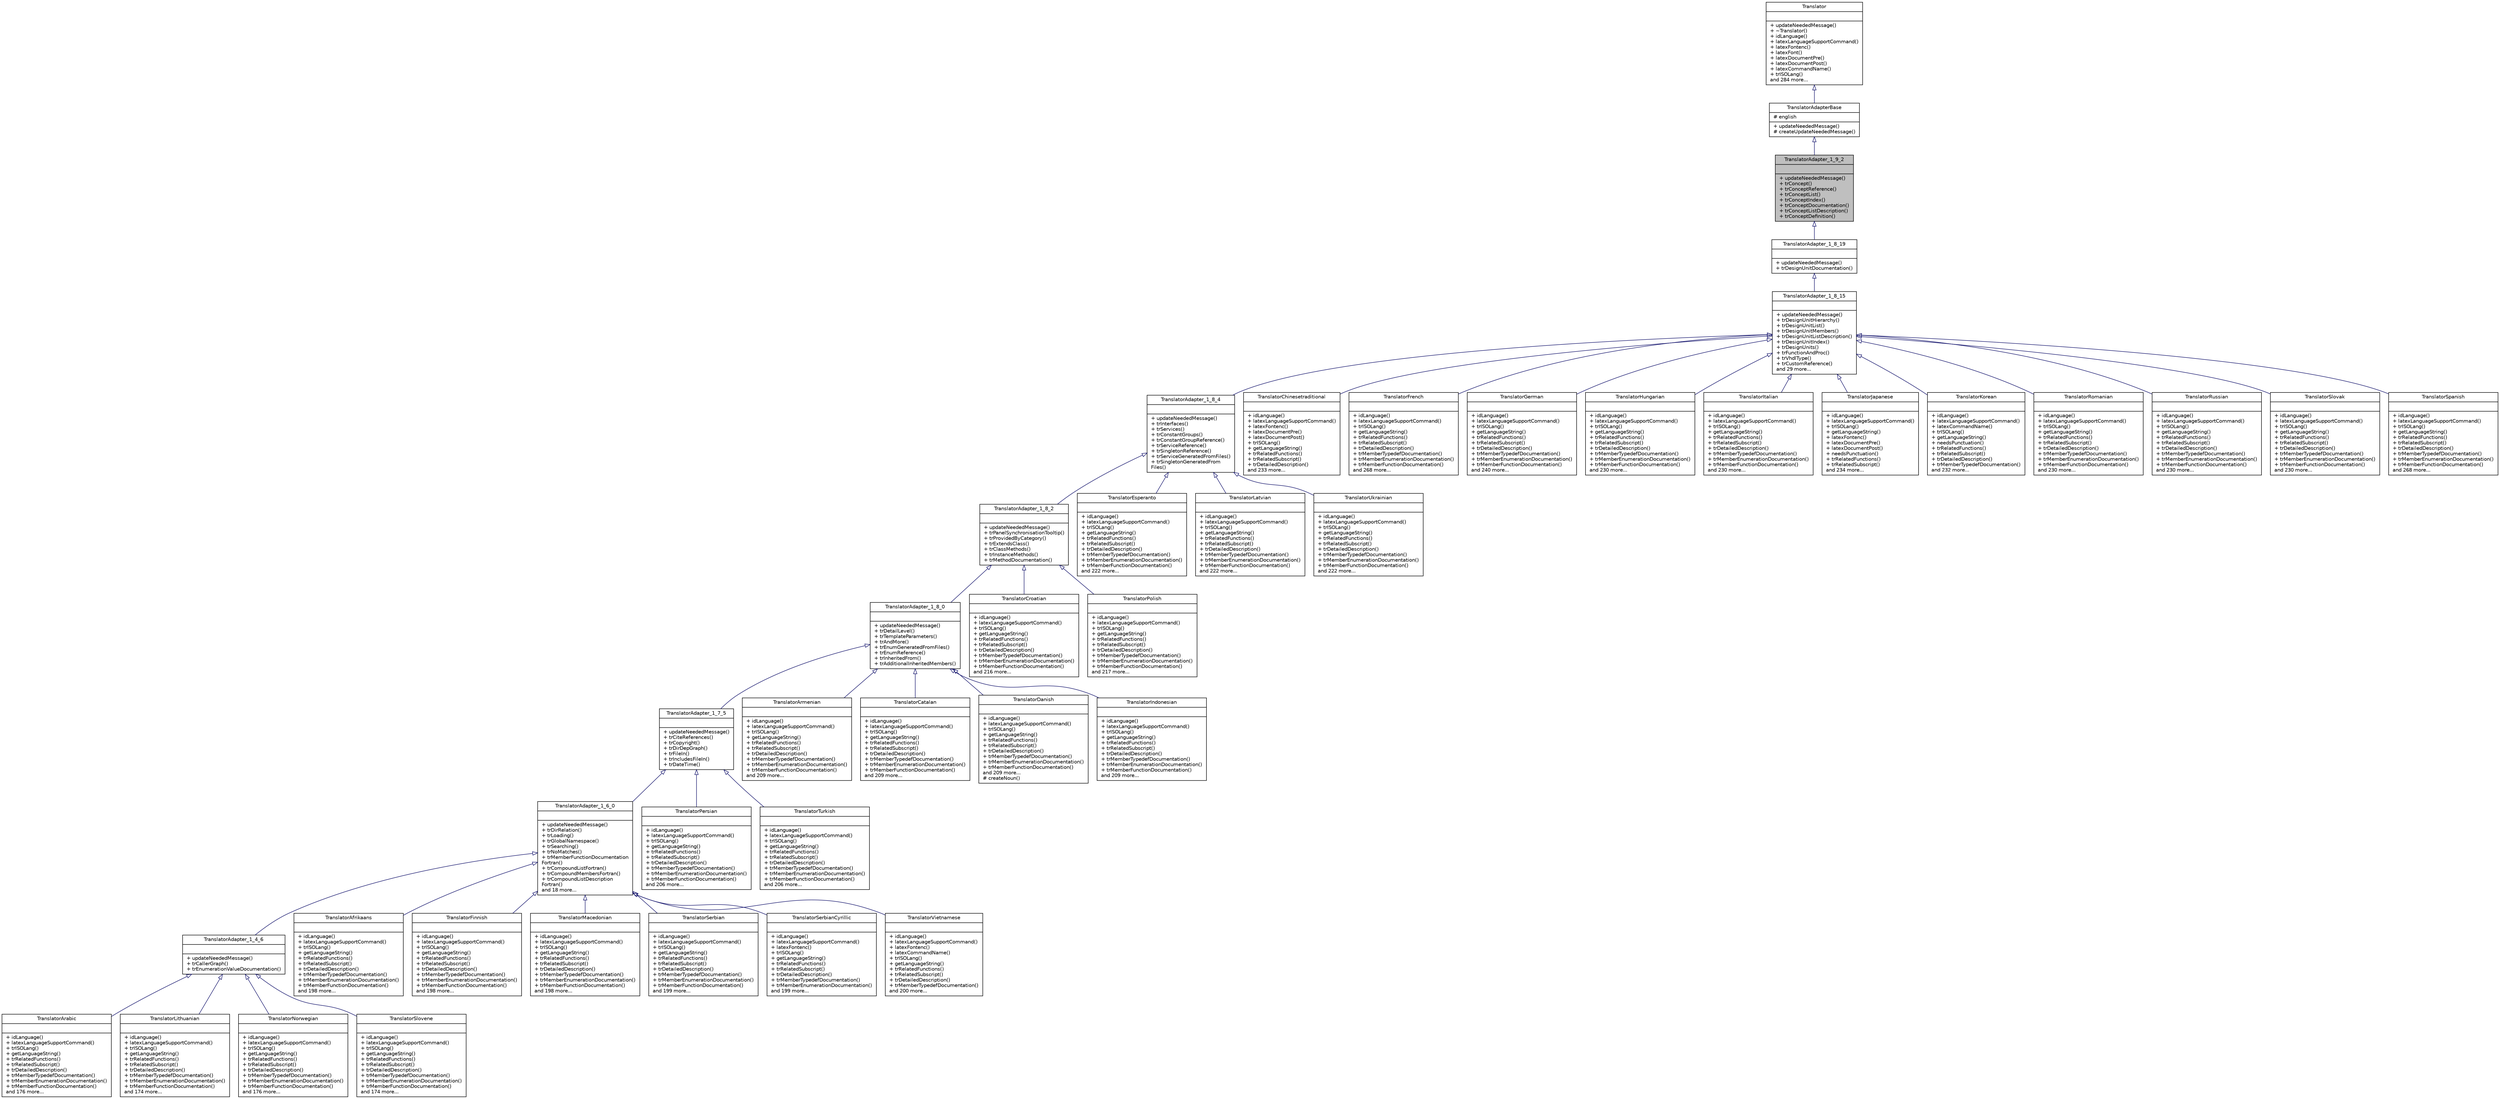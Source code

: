 digraph "TranslatorAdapter_1_9_2"
{
 // LATEX_PDF_SIZE
  edge [fontname="Helvetica",fontsize="10",labelfontname="Helvetica",labelfontsize="10"];
  node [fontname="Helvetica",fontsize="10",shape=record];
  Node1 [label="{TranslatorAdapter_1_9_2\n||+ updateNeededMessage()\l+ trConcept()\l+ trConceptReference()\l+ trConceptList()\l+ trConceptIndex()\l+ trConceptDocumentation()\l+ trConceptListDescription()\l+ trConceptDefinition()\l}",height=0.2,width=0.4,color="black", fillcolor="grey75", style="filled", fontcolor="black",tooltip=" "];
  Node2 -> Node1 [dir="back",color="midnightblue",fontsize="10",style="solid",arrowtail="onormal",fontname="Helvetica"];
  Node2 [label="{TranslatorAdapterBase\n|# english\l|+ updateNeededMessage()\l# createUpdateNeededMessage()\l}",height=0.2,width=0.4,color="black", fillcolor="white", style="filled",URL="$classTranslatorAdapterBase.html",tooltip=" "];
  Node3 -> Node2 [dir="back",color="midnightblue",fontsize="10",style="solid",arrowtail="onormal",fontname="Helvetica"];
  Node3 [label="{Translator\n||+ updateNeededMessage()\l+ ~Translator()\l+ idLanguage()\l+ latexLanguageSupportCommand()\l+ latexFontenc()\l+ latexFont()\l+ latexDocumentPre()\l+ latexDocumentPost()\l+ latexCommandName()\l+ trISOLang()\land 284 more...\l}",height=0.2,width=0.4,color="black", fillcolor="white", style="filled",URL="$classTranslator.html",tooltip=" "];
  Node1 -> Node4 [dir="back",color="midnightblue",fontsize="10",style="solid",arrowtail="onormal",fontname="Helvetica"];
  Node4 [label="{TranslatorAdapter_1_8_19\n||+ updateNeededMessage()\l+ trDesignUnitDocumentation()\l}",height=0.2,width=0.4,color="black", fillcolor="white", style="filled",URL="$classTranslatorAdapter__1__8__19.html",tooltip=" "];
  Node4 -> Node5 [dir="back",color="midnightblue",fontsize="10",style="solid",arrowtail="onormal",fontname="Helvetica"];
  Node5 [label="{TranslatorAdapter_1_8_15\n||+ updateNeededMessage()\l+ trDesignUnitHierarchy()\l+ trDesignUnitList()\l+ trDesignUnitMembers()\l+ trDesignUnitListDescription()\l+ trDesignUnitIndex()\l+ trDesignUnits()\l+ trFunctionAndProc()\l+ trVhdlType()\l+ trCustomReference()\land 29 more...\l}",height=0.2,width=0.4,color="black", fillcolor="white", style="filled",URL="$classTranslatorAdapter__1__8__15.html",tooltip=" "];
  Node5 -> Node6 [dir="back",color="midnightblue",fontsize="10",style="solid",arrowtail="onormal",fontname="Helvetica"];
  Node6 [label="{TranslatorAdapter_1_8_4\n||+ updateNeededMessage()\l+ trInterfaces()\l+ trServices()\l+ trConstantGroups()\l+ trConstantGroupReference()\l+ trServiceReference()\l+ trSingletonReference()\l+ trServiceGeneratedFromFiles()\l+ trSingletonGeneratedFrom\lFiles()\l}",height=0.2,width=0.4,color="black", fillcolor="white", style="filled",URL="$classTranslatorAdapter__1__8__4.html",tooltip=" "];
  Node6 -> Node7 [dir="back",color="midnightblue",fontsize="10",style="solid",arrowtail="onormal",fontname="Helvetica"];
  Node7 [label="{TranslatorAdapter_1_8_2\n||+ updateNeededMessage()\l+ trPanelSynchronisationTooltip()\l+ trProvidedByCategory()\l+ trExtendsClass()\l+ trClassMethods()\l+ trInstanceMethods()\l+ trMethodDocumentation()\l}",height=0.2,width=0.4,color="black", fillcolor="white", style="filled",URL="$classTranslatorAdapter__1__8__2.html",tooltip=" "];
  Node7 -> Node8 [dir="back",color="midnightblue",fontsize="10",style="solid",arrowtail="onormal",fontname="Helvetica"];
  Node8 [label="{TranslatorAdapter_1_8_0\n||+ updateNeededMessage()\l+ trDetailLevel()\l+ trTemplateParameters()\l+ trAndMore()\l+ trEnumGeneratedFromFiles()\l+ trEnumReference()\l+ trInheritedFrom()\l+ trAdditionalInheritedMembers()\l}",height=0.2,width=0.4,color="black", fillcolor="white", style="filled",URL="$classTranslatorAdapter__1__8__0.html",tooltip=" "];
  Node8 -> Node9 [dir="back",color="midnightblue",fontsize="10",style="solid",arrowtail="onormal",fontname="Helvetica"];
  Node9 [label="{TranslatorAdapter_1_7_5\n||+ updateNeededMessage()\l+ trCiteReferences()\l+ trCopyright()\l+ trDirDepGraph()\l+ trFileIn()\l+ trIncludesFileIn()\l+ trDateTime()\l}",height=0.2,width=0.4,color="black", fillcolor="white", style="filled",URL="$classTranslatorAdapter__1__7__5.html",tooltip=" "];
  Node9 -> Node10 [dir="back",color="midnightblue",fontsize="10",style="solid",arrowtail="onormal",fontname="Helvetica"];
  Node10 [label="{TranslatorAdapter_1_6_0\n||+ updateNeededMessage()\l+ trDirRelation()\l+ trLoading()\l+ trGlobalNamespace()\l+ trSearching()\l+ trNoMatches()\l+ trMemberFunctionDocumentation\lFortran()\l+ trCompoundListFortran()\l+ trCompoundMembersFortran()\l+ trCompoundListDescription\lFortran()\land 18 more...\l}",height=0.2,width=0.4,color="black", fillcolor="white", style="filled",URL="$classTranslatorAdapter__1__6__0.html",tooltip=" "];
  Node10 -> Node11 [dir="back",color="midnightblue",fontsize="10",style="solid",arrowtail="onormal",fontname="Helvetica"];
  Node11 [label="{TranslatorAdapter_1_4_6\n||+ updateNeededMessage()\l+ trCallerGraph()\l+ trEnumerationValueDocumentation()\l}",height=0.2,width=0.4,color="black", fillcolor="white", style="filled",URL="$classTranslatorAdapter__1__4__6.html",tooltip=" "];
  Node11 -> Node12 [dir="back",color="midnightblue",fontsize="10",style="solid",arrowtail="onormal",fontname="Helvetica"];
  Node12 [label="{TranslatorArabic\n||+ idLanguage()\l+ latexLanguageSupportCommand()\l+ trISOLang()\l+ getLanguageString()\l+ trRelatedFunctions()\l+ trRelatedSubscript()\l+ trDetailedDescription()\l+ trMemberTypedefDocumentation()\l+ trMemberEnumerationDocumentation()\l+ trMemberFunctionDocumentation()\land 176 more...\l}",height=0.2,width=0.4,color="black", fillcolor="white", style="filled",URL="$classTranslatorArabic.html",tooltip=" "];
  Node11 -> Node13 [dir="back",color="midnightblue",fontsize="10",style="solid",arrowtail="onormal",fontname="Helvetica"];
  Node13 [label="{TranslatorLithuanian\n||+ idLanguage()\l+ latexLanguageSupportCommand()\l+ trISOLang()\l+ getLanguageString()\l+ trRelatedFunctions()\l+ trRelatedSubscript()\l+ trDetailedDescription()\l+ trMemberTypedefDocumentation()\l+ trMemberEnumerationDocumentation()\l+ trMemberFunctionDocumentation()\land 174 more...\l}",height=0.2,width=0.4,color="black", fillcolor="white", style="filled",URL="$classTranslatorLithuanian.html",tooltip=" "];
  Node11 -> Node14 [dir="back",color="midnightblue",fontsize="10",style="solid",arrowtail="onormal",fontname="Helvetica"];
  Node14 [label="{TranslatorNorwegian\n||+ idLanguage()\l+ latexLanguageSupportCommand()\l+ trISOLang()\l+ getLanguageString()\l+ trRelatedFunctions()\l+ trRelatedSubscript()\l+ trDetailedDescription()\l+ trMemberTypedefDocumentation()\l+ trMemberEnumerationDocumentation()\l+ trMemberFunctionDocumentation()\land 176 more...\l}",height=0.2,width=0.4,color="black", fillcolor="white", style="filled",URL="$classTranslatorNorwegian.html",tooltip=" "];
  Node11 -> Node15 [dir="back",color="midnightblue",fontsize="10",style="solid",arrowtail="onormal",fontname="Helvetica"];
  Node15 [label="{TranslatorSlovene\n||+ idLanguage()\l+ latexLanguageSupportCommand()\l+ trISOLang()\l+ getLanguageString()\l+ trRelatedFunctions()\l+ trRelatedSubscript()\l+ trDetailedDescription()\l+ trMemberTypedefDocumentation()\l+ trMemberEnumerationDocumentation()\l+ trMemberFunctionDocumentation()\land 174 more...\l}",height=0.2,width=0.4,color="black", fillcolor="white", style="filled",URL="$classTranslatorSlovene.html",tooltip=" "];
  Node10 -> Node16 [dir="back",color="midnightblue",fontsize="10",style="solid",arrowtail="onormal",fontname="Helvetica"];
  Node16 [label="{TranslatorAfrikaans\n||+ idLanguage()\l+ latexLanguageSupportCommand()\l+ trISOLang()\l+ getLanguageString()\l+ trRelatedFunctions()\l+ trRelatedSubscript()\l+ trDetailedDescription()\l+ trMemberTypedefDocumentation()\l+ trMemberEnumerationDocumentation()\l+ trMemberFunctionDocumentation()\land 198 more...\l}",height=0.2,width=0.4,color="black", fillcolor="white", style="filled",URL="$classTranslatorAfrikaans.html",tooltip=" "];
  Node10 -> Node17 [dir="back",color="midnightblue",fontsize="10",style="solid",arrowtail="onormal",fontname="Helvetica"];
  Node17 [label="{TranslatorFinnish\n||+ idLanguage()\l+ latexLanguageSupportCommand()\l+ trISOLang()\l+ getLanguageString()\l+ trRelatedFunctions()\l+ trRelatedSubscript()\l+ trDetailedDescription()\l+ trMemberTypedefDocumentation()\l+ trMemberEnumerationDocumentation()\l+ trMemberFunctionDocumentation()\land 198 more...\l}",height=0.2,width=0.4,color="black", fillcolor="white", style="filled",URL="$classTranslatorFinnish.html",tooltip=" "];
  Node10 -> Node18 [dir="back",color="midnightblue",fontsize="10",style="solid",arrowtail="onormal",fontname="Helvetica"];
  Node18 [label="{TranslatorMacedonian\n||+ idLanguage()\l+ latexLanguageSupportCommand()\l+ trISOLang()\l+ getLanguageString()\l+ trRelatedFunctions()\l+ trRelatedSubscript()\l+ trDetailedDescription()\l+ trMemberTypedefDocumentation()\l+ trMemberEnumerationDocumentation()\l+ trMemberFunctionDocumentation()\land 198 more...\l}",height=0.2,width=0.4,color="black", fillcolor="white", style="filled",URL="$classTranslatorMacedonian.html",tooltip=" "];
  Node10 -> Node19 [dir="back",color="midnightblue",fontsize="10",style="solid",arrowtail="onormal",fontname="Helvetica"];
  Node19 [label="{TranslatorSerbian\n||+ idLanguage()\l+ latexLanguageSupportCommand()\l+ trISOLang()\l+ getLanguageString()\l+ trRelatedFunctions()\l+ trRelatedSubscript()\l+ trDetailedDescription()\l+ trMemberTypedefDocumentation()\l+ trMemberEnumerationDocumentation()\l+ trMemberFunctionDocumentation()\land 199 more...\l}",height=0.2,width=0.4,color="black", fillcolor="white", style="filled",URL="$classTranslatorSerbian.html",tooltip=" "];
  Node10 -> Node20 [dir="back",color="midnightblue",fontsize="10",style="solid",arrowtail="onormal",fontname="Helvetica"];
  Node20 [label="{TranslatorSerbianCyrillic\n||+ idLanguage()\l+ latexLanguageSupportCommand()\l+ latexFontenc()\l+ trISOLang()\l+ getLanguageString()\l+ trRelatedFunctions()\l+ trRelatedSubscript()\l+ trDetailedDescription()\l+ trMemberTypedefDocumentation()\l+ trMemberEnumerationDocumentation()\land 199 more...\l}",height=0.2,width=0.4,color="black", fillcolor="white", style="filled",URL="$classTranslatorSerbianCyrillic.html",tooltip=" "];
  Node10 -> Node21 [dir="back",color="midnightblue",fontsize="10",style="solid",arrowtail="onormal",fontname="Helvetica"];
  Node21 [label="{TranslatorVietnamese\n||+ idLanguage()\l+ latexLanguageSupportCommand()\l+ latexFontenc()\l+ latexCommandName()\l+ trISOLang()\l+ getLanguageString()\l+ trRelatedFunctions()\l+ trRelatedSubscript()\l+ trDetailedDescription()\l+ trMemberTypedefDocumentation()\land 200 more...\l}",height=0.2,width=0.4,color="black", fillcolor="white", style="filled",URL="$classTranslatorVietnamese.html",tooltip=" "];
  Node9 -> Node22 [dir="back",color="midnightblue",fontsize="10",style="solid",arrowtail="onormal",fontname="Helvetica"];
  Node22 [label="{TranslatorPersian\n||+ idLanguage()\l+ latexLanguageSupportCommand()\l+ trISOLang()\l+ getLanguageString()\l+ trRelatedFunctions()\l+ trRelatedSubscript()\l+ trDetailedDescription()\l+ trMemberTypedefDocumentation()\l+ trMemberEnumerationDocumentation()\l+ trMemberFunctionDocumentation()\land 206 more...\l}",height=0.2,width=0.4,color="black", fillcolor="white", style="filled",URL="$classTranslatorPersian.html",tooltip=" "];
  Node9 -> Node23 [dir="back",color="midnightblue",fontsize="10",style="solid",arrowtail="onormal",fontname="Helvetica"];
  Node23 [label="{TranslatorTurkish\n||+ idLanguage()\l+ latexLanguageSupportCommand()\l+ trISOLang()\l+ getLanguageString()\l+ trRelatedFunctions()\l+ trRelatedSubscript()\l+ trDetailedDescription()\l+ trMemberTypedefDocumentation()\l+ trMemberEnumerationDocumentation()\l+ trMemberFunctionDocumentation()\land 206 more...\l}",height=0.2,width=0.4,color="black", fillcolor="white", style="filled",URL="$classTranslatorTurkish.html",tooltip=" "];
  Node8 -> Node24 [dir="back",color="midnightblue",fontsize="10",style="solid",arrowtail="onormal",fontname="Helvetica"];
  Node24 [label="{TranslatorArmenian\n||+ idLanguage()\l+ latexLanguageSupportCommand()\l+ trISOLang()\l+ getLanguageString()\l+ trRelatedFunctions()\l+ trRelatedSubscript()\l+ trDetailedDescription()\l+ trMemberTypedefDocumentation()\l+ trMemberEnumerationDocumentation()\l+ trMemberFunctionDocumentation()\land 209 more...\l}",height=0.2,width=0.4,color="black", fillcolor="white", style="filled",URL="$classTranslatorArmenian.html",tooltip=" "];
  Node8 -> Node25 [dir="back",color="midnightblue",fontsize="10",style="solid",arrowtail="onormal",fontname="Helvetica"];
  Node25 [label="{TranslatorCatalan\n||+ idLanguage()\l+ latexLanguageSupportCommand()\l+ trISOLang()\l+ getLanguageString()\l+ trRelatedFunctions()\l+ trRelatedSubscript()\l+ trDetailedDescription()\l+ trMemberTypedefDocumentation()\l+ trMemberEnumerationDocumentation()\l+ trMemberFunctionDocumentation()\land 209 more...\l}",height=0.2,width=0.4,color="black", fillcolor="white", style="filled",URL="$classTranslatorCatalan.html",tooltip=" "];
  Node8 -> Node26 [dir="back",color="midnightblue",fontsize="10",style="solid",arrowtail="onormal",fontname="Helvetica"];
  Node26 [label="{TranslatorDanish\n||+ idLanguage()\l+ latexLanguageSupportCommand()\l+ trISOLang()\l+ getLanguageString()\l+ trRelatedFunctions()\l+ trRelatedSubscript()\l+ trDetailedDescription()\l+ trMemberTypedefDocumentation()\l+ trMemberEnumerationDocumentation()\l+ trMemberFunctionDocumentation()\land 209 more...\l# createNoun()\l}",height=0.2,width=0.4,color="black", fillcolor="white", style="filled",URL="$classTranslatorDanish.html",tooltip=" "];
  Node8 -> Node27 [dir="back",color="midnightblue",fontsize="10",style="solid",arrowtail="onormal",fontname="Helvetica"];
  Node27 [label="{TranslatorIndonesian\n||+ idLanguage()\l+ latexLanguageSupportCommand()\l+ trISOLang()\l+ getLanguageString()\l+ trRelatedFunctions()\l+ trRelatedSubscript()\l+ trDetailedDescription()\l+ trMemberTypedefDocumentation()\l+ trMemberEnumerationDocumentation()\l+ trMemberFunctionDocumentation()\land 209 more...\l}",height=0.2,width=0.4,color="black", fillcolor="white", style="filled",URL="$classTranslatorIndonesian.html",tooltip=" "];
  Node7 -> Node28 [dir="back",color="midnightblue",fontsize="10",style="solid",arrowtail="onormal",fontname="Helvetica"];
  Node28 [label="{TranslatorCroatian\n||+ idLanguage()\l+ latexLanguageSupportCommand()\l+ trISOLang()\l+ getLanguageString()\l+ trRelatedFunctions()\l+ trRelatedSubscript()\l+ trDetailedDescription()\l+ trMemberTypedefDocumentation()\l+ trMemberEnumerationDocumentation()\l+ trMemberFunctionDocumentation()\land 216 more...\l}",height=0.2,width=0.4,color="black", fillcolor="white", style="filled",URL="$classTranslatorCroatian.html",tooltip=" "];
  Node7 -> Node29 [dir="back",color="midnightblue",fontsize="10",style="solid",arrowtail="onormal",fontname="Helvetica"];
  Node29 [label="{TranslatorPolish\n||+ idLanguage()\l+ latexLanguageSupportCommand()\l+ trISOLang()\l+ getLanguageString()\l+ trRelatedFunctions()\l+ trRelatedSubscript()\l+ trDetailedDescription()\l+ trMemberTypedefDocumentation()\l+ trMemberEnumerationDocumentation()\l+ trMemberFunctionDocumentation()\land 217 more...\l}",height=0.2,width=0.4,color="black", fillcolor="white", style="filled",URL="$classTranslatorPolish.html",tooltip=" "];
  Node6 -> Node30 [dir="back",color="midnightblue",fontsize="10",style="solid",arrowtail="onormal",fontname="Helvetica"];
  Node30 [label="{TranslatorEsperanto\n||+ idLanguage()\l+ latexLanguageSupportCommand()\l+ trISOLang()\l+ getLanguageString()\l+ trRelatedFunctions()\l+ trRelatedSubscript()\l+ trDetailedDescription()\l+ trMemberTypedefDocumentation()\l+ trMemberEnumerationDocumentation()\l+ trMemberFunctionDocumentation()\land 222 more...\l}",height=0.2,width=0.4,color="black", fillcolor="white", style="filled",URL="$classTranslatorEsperanto.html",tooltip=" "];
  Node6 -> Node31 [dir="back",color="midnightblue",fontsize="10",style="solid",arrowtail="onormal",fontname="Helvetica"];
  Node31 [label="{TranslatorLatvian\n||+ idLanguage()\l+ latexLanguageSupportCommand()\l+ trISOLang()\l+ getLanguageString()\l+ trRelatedFunctions()\l+ trRelatedSubscript()\l+ trDetailedDescription()\l+ trMemberTypedefDocumentation()\l+ trMemberEnumerationDocumentation()\l+ trMemberFunctionDocumentation()\land 222 more...\l}",height=0.2,width=0.4,color="black", fillcolor="white", style="filled",URL="$classTranslatorLatvian.html",tooltip=" "];
  Node6 -> Node32 [dir="back",color="midnightblue",fontsize="10",style="solid",arrowtail="onormal",fontname="Helvetica"];
  Node32 [label="{TranslatorUkrainian\n||+ idLanguage()\l+ latexLanguageSupportCommand()\l+ trISOLang()\l+ getLanguageString()\l+ trRelatedFunctions()\l+ trRelatedSubscript()\l+ trDetailedDescription()\l+ trMemberTypedefDocumentation()\l+ trMemberEnumerationDocumentation()\l+ trMemberFunctionDocumentation()\land 222 more...\l}",height=0.2,width=0.4,color="black", fillcolor="white", style="filled",URL="$classTranslatorUkrainian.html",tooltip=" "];
  Node5 -> Node33 [dir="back",color="midnightblue",fontsize="10",style="solid",arrowtail="onormal",fontname="Helvetica"];
  Node33 [label="{TranslatorChinesetraditional\n||+ idLanguage()\l+ latexLanguageSupportCommand()\l+ latexFontenc()\l+ latexDocumentPre()\l+ latexDocumentPost()\l+ trISOLang()\l+ getLanguageString()\l+ trRelatedFunctions()\l+ trRelatedSubscript()\l+ trDetailedDescription()\land 233 more...\l}",height=0.2,width=0.4,color="black", fillcolor="white", style="filled",URL="$classTranslatorChinesetraditional.html",tooltip=" "];
  Node5 -> Node34 [dir="back",color="midnightblue",fontsize="10",style="solid",arrowtail="onormal",fontname="Helvetica"];
  Node34 [label="{TranslatorFrench\n||+ idLanguage()\l+ latexLanguageSupportCommand()\l+ trISOLang()\l+ getLanguageString()\l+ trRelatedFunctions()\l+ trRelatedSubscript()\l+ trDetailedDescription()\l+ trMemberTypedefDocumentation()\l+ trMemberEnumerationDocumentation()\l+ trMemberFunctionDocumentation()\land 268 more...\l}",height=0.2,width=0.4,color="black", fillcolor="white", style="filled",URL="$classTranslatorFrench.html",tooltip=" "];
  Node5 -> Node35 [dir="back",color="midnightblue",fontsize="10",style="solid",arrowtail="onormal",fontname="Helvetica"];
  Node35 [label="{TranslatorGerman\n||+ idLanguage()\l+ latexLanguageSupportCommand()\l+ trISOLang()\l+ getLanguageString()\l+ trRelatedFunctions()\l+ trRelatedSubscript()\l+ trDetailedDescription()\l+ trMemberTypedefDocumentation()\l+ trMemberEnumerationDocumentation()\l+ trMemberFunctionDocumentation()\land 240 more...\l}",height=0.2,width=0.4,color="black", fillcolor="white", style="filled",URL="$classTranslatorGerman.html",tooltip=" "];
  Node5 -> Node36 [dir="back",color="midnightblue",fontsize="10",style="solid",arrowtail="onormal",fontname="Helvetica"];
  Node36 [label="{TranslatorHungarian\n||+ idLanguage()\l+ latexLanguageSupportCommand()\l+ trISOLang()\l+ getLanguageString()\l+ trRelatedFunctions()\l+ trRelatedSubscript()\l+ trDetailedDescription()\l+ trMemberTypedefDocumentation()\l+ trMemberEnumerationDocumentation()\l+ trMemberFunctionDocumentation()\land 230 more...\l}",height=0.2,width=0.4,color="black", fillcolor="white", style="filled",URL="$classTranslatorHungarian.html",tooltip=" "];
  Node5 -> Node37 [dir="back",color="midnightblue",fontsize="10",style="solid",arrowtail="onormal",fontname="Helvetica"];
  Node37 [label="{TranslatorItalian\n||+ idLanguage()\l+ latexLanguageSupportCommand()\l+ trISOLang()\l+ getLanguageString()\l+ trRelatedFunctions()\l+ trRelatedSubscript()\l+ trDetailedDescription()\l+ trMemberTypedefDocumentation()\l+ trMemberEnumerationDocumentation()\l+ trMemberFunctionDocumentation()\land 230 more...\l}",height=0.2,width=0.4,color="black", fillcolor="white", style="filled",URL="$classTranslatorItalian.html",tooltip=" "];
  Node5 -> Node38 [dir="back",color="midnightblue",fontsize="10",style="solid",arrowtail="onormal",fontname="Helvetica"];
  Node38 [label="{TranslatorJapanese\n||+ idLanguage()\l+ latexLanguageSupportCommand()\l+ trISOLang()\l+ getLanguageString()\l+ latexFontenc()\l+ latexDocumentPre()\l+ latexDocumentPost()\l+ needsPunctuation()\l+ trRelatedFunctions()\l+ trRelatedSubscript()\land 234 more...\l}",height=0.2,width=0.4,color="black", fillcolor="white", style="filled",URL="$classTranslatorJapanese.html",tooltip=" "];
  Node5 -> Node39 [dir="back",color="midnightblue",fontsize="10",style="solid",arrowtail="onormal",fontname="Helvetica"];
  Node39 [label="{TranslatorKorean\n||+ idLanguage()\l+ latexLanguageSupportCommand()\l+ latexCommandName()\l+ trISOLang()\l+ getLanguageString()\l+ needsPunctuation()\l+ trRelatedFunctions()\l+ trRelatedSubscript()\l+ trDetailedDescription()\l+ trMemberTypedefDocumentation()\land 232 more...\l}",height=0.2,width=0.4,color="black", fillcolor="white", style="filled",URL="$classTranslatorKorean.html",tooltip=" "];
  Node5 -> Node40 [dir="back",color="midnightblue",fontsize="10",style="solid",arrowtail="onormal",fontname="Helvetica"];
  Node40 [label="{TranslatorRomanian\n||+ idLanguage()\l+ latexLanguageSupportCommand()\l+ trISOLang()\l+ getLanguageString()\l+ trRelatedFunctions()\l+ trRelatedSubscript()\l+ trDetailedDescription()\l+ trMemberTypedefDocumentation()\l+ trMemberEnumerationDocumentation()\l+ trMemberFunctionDocumentation()\land 230 more...\l}",height=0.2,width=0.4,color="black", fillcolor="white", style="filled",URL="$classTranslatorRomanian.html",tooltip=" "];
  Node5 -> Node41 [dir="back",color="midnightblue",fontsize="10",style="solid",arrowtail="onormal",fontname="Helvetica"];
  Node41 [label="{TranslatorRussian\n||+ idLanguage()\l+ latexLanguageSupportCommand()\l+ trISOLang()\l+ getLanguageString()\l+ trRelatedFunctions()\l+ trRelatedSubscript()\l+ trDetailedDescription()\l+ trMemberTypedefDocumentation()\l+ trMemberEnumerationDocumentation()\l+ trMemberFunctionDocumentation()\land 230 more...\l}",height=0.2,width=0.4,color="black", fillcolor="white", style="filled",URL="$classTranslatorRussian.html",tooltip=" "];
  Node5 -> Node42 [dir="back",color="midnightblue",fontsize="10",style="solid",arrowtail="onormal",fontname="Helvetica"];
  Node42 [label="{TranslatorSlovak\n||+ idLanguage()\l+ latexLanguageSupportCommand()\l+ trISOLang()\l+ getLanguageString()\l+ trRelatedFunctions()\l+ trRelatedSubscript()\l+ trDetailedDescription()\l+ trMemberTypedefDocumentation()\l+ trMemberEnumerationDocumentation()\l+ trMemberFunctionDocumentation()\land 230 more...\l}",height=0.2,width=0.4,color="black", fillcolor="white", style="filled",URL="$classTranslatorSlovak.html",tooltip=" "];
  Node5 -> Node43 [dir="back",color="midnightblue",fontsize="10",style="solid",arrowtail="onormal",fontname="Helvetica"];
  Node43 [label="{TranslatorSpanish\n||+ idLanguage()\l+ latexLanguageSupportCommand()\l+ trISOLang()\l+ getLanguageString()\l+ trRelatedFunctions()\l+ trRelatedSubscript()\l+ trDetailedDescription()\l+ trMemberTypedefDocumentation()\l+ trMemberEnumerationDocumentation()\l+ trMemberFunctionDocumentation()\land 268 more...\l}",height=0.2,width=0.4,color="black", fillcolor="white", style="filled",URL="$classTranslatorSpanish.html",tooltip=" "];
}
